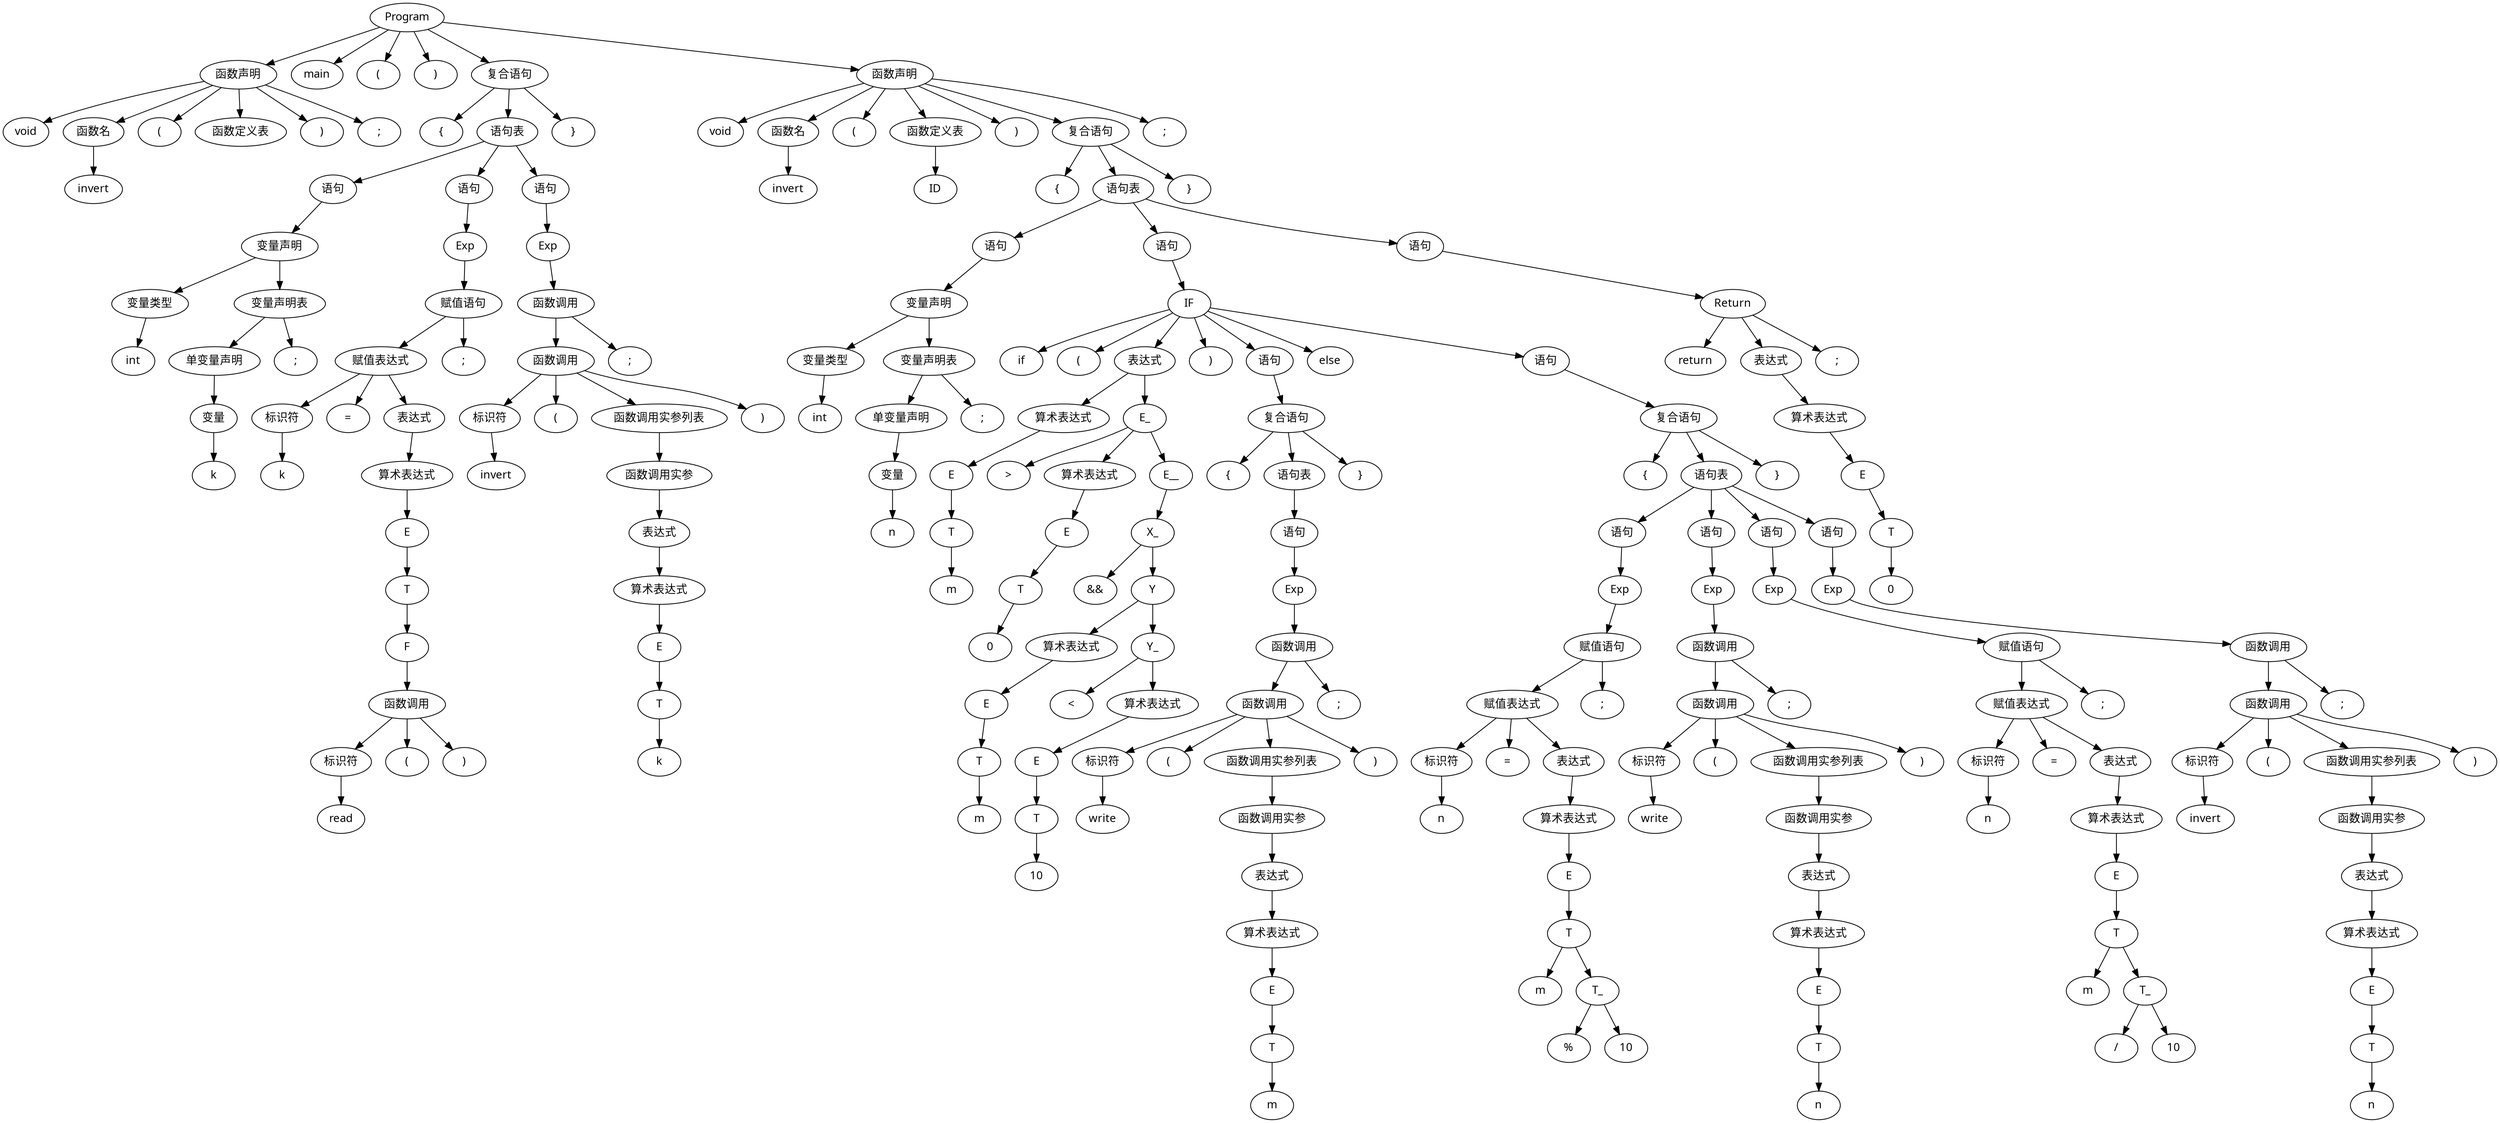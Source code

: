 // test4.1-3.txt
digraph {
	node [fontname="Microsoft YaHei"]
	1 [label=Program]
	2 [label="函数声明"]
	3 [label=void]
	4 [label="函数名"]
	5 [label=invert]
	6 [label="("]
	7 [label="函数定义表"]
	8 [label=")"]
	9 [label=";"]
	10 [label=main]
	11 [label="("]
	12 [label=")"]
	13 [label="复合语句"]
	14 [label="{"]
	15 [label="语句表"]
	16 [label="语句"]
	17 [label="变量声明"]
	18 [label="变量类型"]
	19 [label=int]
	20 [label="变量声明表"]
	21 [label="单变量声明"]
	22 [label="变量"]
	23 [label=k]
	24 [label=";"]
	25 [label="语句"]
	26 [label=Exp]
	27 [label="赋值语句"]
	28 [label="赋值表达式"]
	29 [label="标识符"]
	30 [label=k]
	31 [label="="]
	32 [label="表达式"]
	33 [label="算术表达式"]
	34 [label=E]
	35 [label=T]
	36 [label=F]
	37 [label="函数调用"]
	38 [label="标识符"]
	39 [label=read]
	40 [label="("]
	41 [label=")"]
	42 [label=";"]
	43 [label="语句"]
	44 [label=Exp]
	45 [label="函数调用"]
	46 [label="函数调用"]
	47 [label="标识符"]
	48 [label=invert]
	49 [label="("]
	50 [label="函数调用实参列表"]
	51 [label="函数调用实参"]
	52 [label="表达式"]
	53 [label="算术表达式"]
	54 [label=E]
	55 [label=T]
	56 [label=k]
	57 [label=")"]
	58 [label=";"]
	59 [label="}"]
	60 [label="函数声明"]
	61 [label=void]
	62 [label="函数名"]
	63 [label=invert]
	64 [label="("]
	65 [label="函数定义表"]
	66 [label=ID]
	67 [label=")"]
	68 [label="复合语句"]
	69 [label="{"]
	70 [label="语句表"]
	71 [label="语句"]
	72 [label="变量声明"]
	73 [label="变量类型"]
	74 [label=int]
	75 [label="变量声明表"]
	76 [label="单变量声明"]
	77 [label="变量"]
	78 [label=n]
	79 [label=";"]
	80 [label="语句"]
	81 [label=IF]
	82 [label=if]
	83 [label="("]
	84 [label="表达式"]
	85 [label="算术表达式"]
	86 [label=E]
	87 [label=T]
	88 [label=m]
	89 [label=E_]
	90 [label=">"]
	91 [label="算术表达式"]
	92 [label=E]
	93 [label=T]
	94 [label=0]
	95 [label=E__]
	96 [label=X_]
	97 [label="&&"]
	98 [label=Y]
	99 [label="算术表达式"]
	100 [label=E]
	101 [label=T]
	102 [label=m]
	103 [label=Y_]
	104 [label="<"]
	105 [label="算术表达式"]
	106 [label=E]
	107 [label=T]
	108 [label=10]
	109 [label=")"]
	110 [label="语句"]
	111 [label="复合语句"]
	112 [label="{"]
	113 [label="语句表"]
	114 [label="语句"]
	115 [label=Exp]
	116 [label="函数调用"]
	117 [label="函数调用"]
	118 [label="标识符"]
	119 [label=write]
	120 [label="("]
	121 [label="函数调用实参列表"]
	122 [label="函数调用实参"]
	123 [label="表达式"]
	124 [label="算术表达式"]
	125 [label=E]
	126 [label=T]
	127 [label=m]
	128 [label=")"]
	129 [label=";"]
	130 [label="}"]
	131 [label=else]
	132 [label="语句"]
	133 [label="复合语句"]
	134 [label="{"]
	135 [label="语句表"]
	136 [label="语句"]
	137 [label=Exp]
	138 [label="赋值语句"]
	139 [label="赋值表达式"]
	140 [label="标识符"]
	141 [label=n]
	142 [label="="]
	143 [label="表达式"]
	144 [label="算术表达式"]
	145 [label=E]
	146 [label=T]
	147 [label=m]
	148 [label=T_]
	149 [label="%"]
	150 [label=10]
	151 [label=";"]
	152 [label="语句"]
	153 [label=Exp]
	154 [label="函数调用"]
	155 [label="函数调用"]
	156 [label="标识符"]
	157 [label=write]
	158 [label="("]
	159 [label="函数调用实参列表"]
	160 [label="函数调用实参"]
	161 [label="表达式"]
	162 [label="算术表达式"]
	163 [label=E]
	164 [label=T]
	165 [label=n]
	166 [label=")"]
	167 [label=";"]
	168 [label="语句"]
	169 [label=Exp]
	170 [label="赋值语句"]
	171 [label="赋值表达式"]
	172 [label="标识符"]
	173 [label=n]
	174 [label="="]
	175 [label="表达式"]
	176 [label="算术表达式"]
	177 [label=E]
	178 [label=T]
	179 [label=m]
	180 [label=T_]
	181 [label="/"]
	182 [label=10]
	183 [label=";"]
	184 [label="语句"]
	185 [label=Exp]
	186 [label="函数调用"]
	187 [label="函数调用"]
	188 [label="标识符"]
	189 [label=invert]
	190 [label="("]
	191 [label="函数调用实参列表"]
	192 [label="函数调用实参"]
	193 [label="表达式"]
	194 [label="算术表达式"]
	195 [label=E]
	196 [label=T]
	197 [label=n]
	198 [label=")"]
	199 [label=";"]
	200 [label="}"]
	201 [label="语句"]
	202 [label=Return]
	203 [label=return]
	204 [label="表达式"]
	205 [label="算术表达式"]
	206 [label=E]
	207 [label=T]
	208 [label=0]
	209 [label=";"]
	210 [label="}"]
	211 [label=";"]
	1 -> 2
	2 -> 3
	2 -> 4
	4 -> 5
	2 -> 6
	2 -> 7
	2 -> 8
	2 -> 9
	1 -> 10
	1 -> 11
	1 -> 12
	1 -> 13
	13 -> 14
	13 -> 15
	15 -> 16
	16 -> 17
	17 -> 18
	18 -> 19
	17 -> 20
	20 -> 21
	21 -> 22
	22 -> 23
	20 -> 24
	15 -> 25
	25 -> 26
	26 -> 27
	27 -> 28
	28 -> 29
	29 -> 30
	28 -> 31
	28 -> 32
	32 -> 33
	33 -> 34
	34 -> 35
	35 -> 36
	36 -> 37
	37 -> 38
	38 -> 39
	37 -> 40
	37 -> 41
	27 -> 42
	15 -> 43
	43 -> 44
	44 -> 45
	45 -> 46
	46 -> 47
	47 -> 48
	46 -> 49
	46 -> 50
	50 -> 51
	51 -> 52
	52 -> 53
	53 -> 54
	54 -> 55
	55 -> 56
	46 -> 57
	45 -> 58
	13 -> 59
	1 -> 60
	60 -> 61
	60 -> 62
	62 -> 63
	60 -> 64
	60 -> 65
	65 -> 66
	60 -> 67
	60 -> 68
	68 -> 69
	68 -> 70
	70 -> 71
	71 -> 72
	72 -> 73
	73 -> 74
	72 -> 75
	75 -> 76
	76 -> 77
	77 -> 78
	75 -> 79
	70 -> 80
	80 -> 81
	81 -> 82
	81 -> 83
	81 -> 84
	84 -> 85
	85 -> 86
	86 -> 87
	87 -> 88
	84 -> 89
	89 -> 90
	89 -> 91
	91 -> 92
	92 -> 93
	93 -> 94
	89 -> 95
	95 -> 96
	96 -> 97
	96 -> 98
	98 -> 99
	99 -> 100
	100 -> 101
	101 -> 102
	98 -> 103
	103 -> 104
	103 -> 105
	105 -> 106
	106 -> 107
	107 -> 108
	81 -> 109
	81 -> 110
	110 -> 111
	111 -> 112
	111 -> 113
	113 -> 114
	114 -> 115
	115 -> 116
	116 -> 117
	117 -> 118
	118 -> 119
	117 -> 120
	117 -> 121
	121 -> 122
	122 -> 123
	123 -> 124
	124 -> 125
	125 -> 126
	126 -> 127
	117 -> 128
	116 -> 129
	111 -> 130
	81 -> 131
	81 -> 132
	132 -> 133
	133 -> 134
	133 -> 135
	135 -> 136
	136 -> 137
	137 -> 138
	138 -> 139
	139 -> 140
	140 -> 141
	139 -> 142
	139 -> 143
	143 -> 144
	144 -> 145
	145 -> 146
	146 -> 147
	146 -> 148
	148 -> 149
	148 -> 150
	138 -> 151
	135 -> 152
	152 -> 153
	153 -> 154
	154 -> 155
	155 -> 156
	156 -> 157
	155 -> 158
	155 -> 159
	159 -> 160
	160 -> 161
	161 -> 162
	162 -> 163
	163 -> 164
	164 -> 165
	155 -> 166
	154 -> 167
	135 -> 168
	168 -> 169
	169 -> 170
	170 -> 171
	171 -> 172
	172 -> 173
	171 -> 174
	171 -> 175
	175 -> 176
	176 -> 177
	177 -> 178
	178 -> 179
	178 -> 180
	180 -> 181
	180 -> 182
	170 -> 183
	135 -> 184
	184 -> 185
	185 -> 186
	186 -> 187
	187 -> 188
	188 -> 189
	187 -> 190
	187 -> 191
	191 -> 192
	192 -> 193
	193 -> 194
	194 -> 195
	195 -> 196
	196 -> 197
	187 -> 198
	186 -> 199
	133 -> 200
	70 -> 201
	201 -> 202
	202 -> 203
	202 -> 204
	204 -> 205
	205 -> 206
	206 -> 207
	207 -> 208
	202 -> 209
	68 -> 210
	60 -> 211
}
